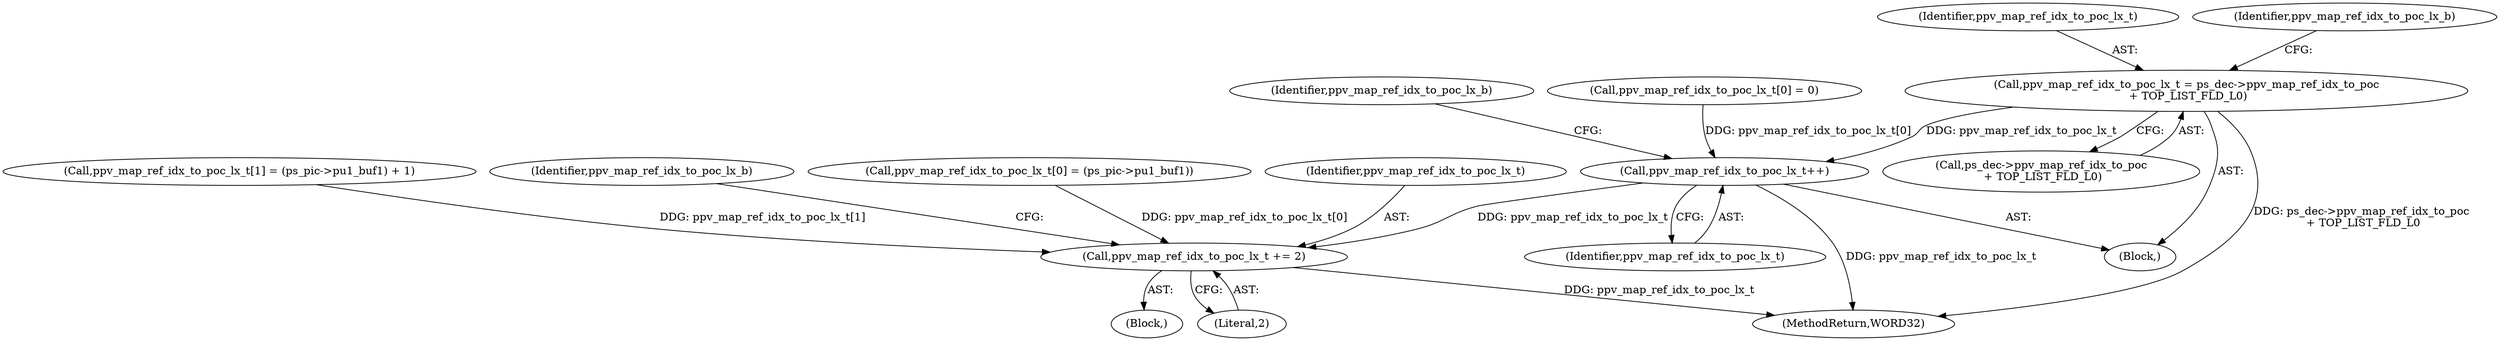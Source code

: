 digraph "0_Android_943323f1d9d3dd5c2634deb26cbe72343ca6b3db_2@integer" {
"1000487" [label="(Call,ppv_map_ref_idx_to_poc_lx_t = ps_dec->ppv_map_ref_idx_to_poc\n + TOP_LIST_FLD_L0)"];
"1000506" [label="(Call,ppv_map_ref_idx_to_poc_lx_t++)"];
"1000573" [label="(Call,ppv_map_ref_idx_to_poc_lx_t += 2)"];
"1000575" [label="(Literal,2)"];
"1000507" [label="(Identifier,ppv_map_ref_idx_to_poc_lx_t)"];
"1000573" [label="(Call,ppv_map_ref_idx_to_poc_lx_t += 2)"];
"1000564" [label="(Call,ppv_map_ref_idx_to_poc_lx_t[1] = (ps_pic->pu1_buf1) + 1)"];
"1000488" [label="(Identifier,ppv_map_ref_idx_to_poc_lx_t)"];
"1001036" [label="(MethodReturn,WORD32)"];
"1000506" [label="(Call,ppv_map_ref_idx_to_poc_lx_t++)"];
"1000510" [label="(Identifier,ppv_map_ref_idx_to_poc_lx_b)"];
"1000501" [label="(Call,ppv_map_ref_idx_to_poc_lx_t[0] = 0)"];
"1000495" [label="(Identifier,ppv_map_ref_idx_to_poc_lx_b)"];
"1000577" [label="(Identifier,ppv_map_ref_idx_to_poc_lx_b)"];
"1000531" [label="(Block,)"];
"1000541" [label="(Call,ppv_map_ref_idx_to_poc_lx_t[0] = (ps_pic->pu1_buf1))"];
"1000574" [label="(Identifier,ppv_map_ref_idx_to_poc_lx_t)"];
"1000489" [label="(Call,ps_dec->ppv_map_ref_idx_to_poc\n + TOP_LIST_FLD_L0)"];
"1000487" [label="(Call,ppv_map_ref_idx_to_poc_lx_t = ps_dec->ppv_map_ref_idx_to_poc\n + TOP_LIST_FLD_L0)"];
"1000482" [label="(Block,)"];
"1000487" -> "1000482"  [label="AST: "];
"1000487" -> "1000489"  [label="CFG: "];
"1000488" -> "1000487"  [label="AST: "];
"1000489" -> "1000487"  [label="AST: "];
"1000495" -> "1000487"  [label="CFG: "];
"1000487" -> "1001036"  [label="DDG: ps_dec->ppv_map_ref_idx_to_poc\n + TOP_LIST_FLD_L0"];
"1000487" -> "1000506"  [label="DDG: ppv_map_ref_idx_to_poc_lx_t"];
"1000506" -> "1000482"  [label="AST: "];
"1000506" -> "1000507"  [label="CFG: "];
"1000507" -> "1000506"  [label="AST: "];
"1000510" -> "1000506"  [label="CFG: "];
"1000506" -> "1001036"  [label="DDG: ppv_map_ref_idx_to_poc_lx_t"];
"1000501" -> "1000506"  [label="DDG: ppv_map_ref_idx_to_poc_lx_t[0]"];
"1000506" -> "1000573"  [label="DDG: ppv_map_ref_idx_to_poc_lx_t"];
"1000573" -> "1000531"  [label="AST: "];
"1000573" -> "1000575"  [label="CFG: "];
"1000574" -> "1000573"  [label="AST: "];
"1000575" -> "1000573"  [label="AST: "];
"1000577" -> "1000573"  [label="CFG: "];
"1000573" -> "1001036"  [label="DDG: ppv_map_ref_idx_to_poc_lx_t"];
"1000541" -> "1000573"  [label="DDG: ppv_map_ref_idx_to_poc_lx_t[0]"];
"1000564" -> "1000573"  [label="DDG: ppv_map_ref_idx_to_poc_lx_t[1]"];
}
